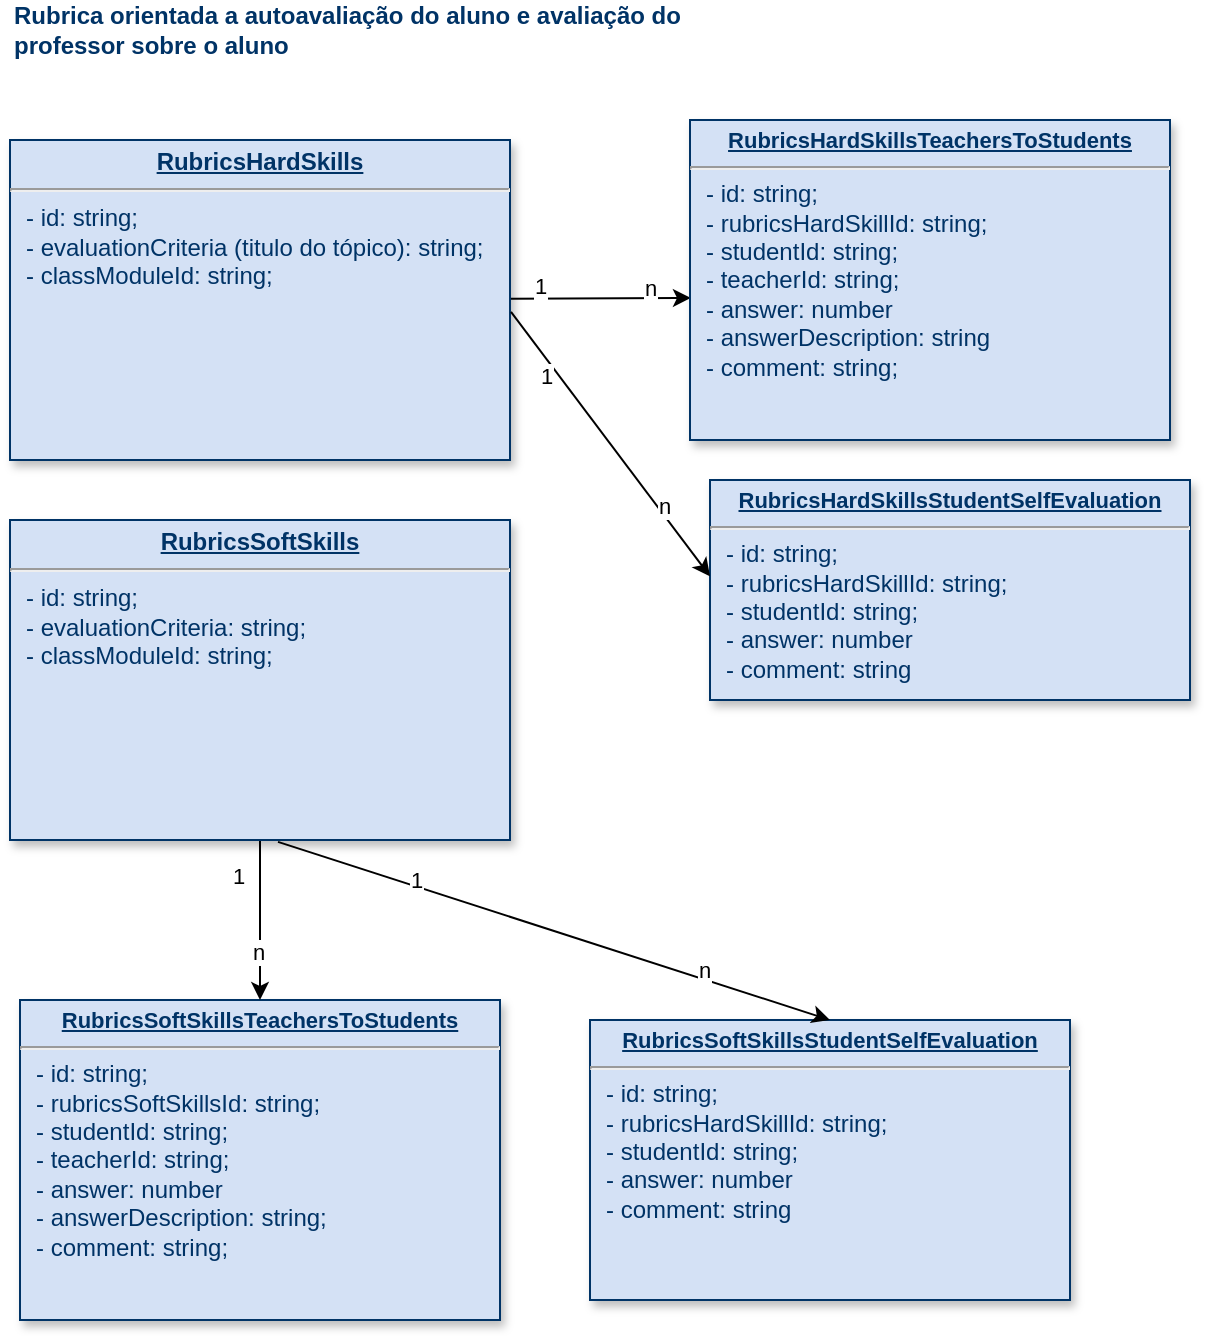 <mxfile version="20.0.2" type="github">
  <diagram name="Page-1" id="efa7a0a1-bf9b-a30e-e6df-94a7791c09e9">
    <mxGraphModel dx="798" dy="415" grid="1" gridSize="10" guides="1" tooltips="1" connect="1" arrows="1" fold="1" page="1" pageScale="1" pageWidth="826" pageHeight="1169" background="none" math="0" shadow="0">
      <root>
        <mxCell id="0" />
        <mxCell id="1" parent="0" />
        <mxCell id="NOqUeeqSE9eqxAVqKbFz-117" style="edgeStyle=none;rounded=0;orthogonalLoop=1;jettySize=auto;html=1;entryX=0.002;entryY=0.556;entryDx=0;entryDy=0;entryPerimeter=0;" edge="1" parent="1" source="25" target="NOqUeeqSE9eqxAVqKbFz-115">
          <mxGeometry relative="1" as="geometry" />
        </mxCell>
        <mxCell id="NOqUeeqSE9eqxAVqKbFz-118" value="1" style="edgeLabel;html=1;align=center;verticalAlign=middle;resizable=0;points=[];" vertex="1" connectable="0" parent="NOqUeeqSE9eqxAVqKbFz-117">
          <mxGeometry x="-0.417" y="1" relative="1" as="geometry">
            <mxPoint x="-12" y="-6" as="offset" />
          </mxGeometry>
        </mxCell>
        <mxCell id="NOqUeeqSE9eqxAVqKbFz-119" value="n" style="edgeLabel;html=1;align=center;verticalAlign=middle;resizable=0;points=[];" vertex="1" connectable="0" parent="NOqUeeqSE9eqxAVqKbFz-117">
          <mxGeometry x="0.546" y="-1" relative="1" as="geometry">
            <mxPoint y="-6" as="offset" />
          </mxGeometry>
        </mxCell>
        <mxCell id="25" value="&lt;p style=&quot;margin: 0px; margin-top: 4px; text-align: center; text-decoration: underline;&quot;&gt;&lt;strong&gt;RubricsHardSkills&lt;/strong&gt;&lt;/p&gt;&lt;hr&gt;&lt;p style=&quot;margin: 0px; margin-left: 8px;&quot;&gt;- id: string;&lt;/p&gt;&lt;p style=&quot;margin: 0px; margin-left: 8px;&quot;&gt;- evaluationCriteria (titulo do tópico): string;&lt;/p&gt;&lt;p style=&quot;margin: 0px; margin-left: 8px;&quot;&gt;&lt;span style=&quot;background-color: initial;&quot;&gt;- classModuleId: string;&lt;/span&gt;&lt;br&gt;&lt;/p&gt;&lt;p style=&quot;margin: 0px; margin-left: 8px;&quot;&gt;&lt;br&gt;&lt;/p&gt;&lt;p style=&quot;margin: 0px; margin-left: 8px;&quot;&gt;&lt;br&gt;&lt;/p&gt;&lt;p style=&quot;margin: 0px; margin-left: 8px;&quot;&gt;&lt;br&gt;&lt;/p&gt;" style="verticalAlign=top;align=left;overflow=fill;fontSize=12;fontFamily=Helvetica;html=1;strokeColor=#003366;shadow=1;fillColor=#D4E1F5;fontColor=#003366" parent="1" vertex="1">
          <mxGeometry x="50" y="110" width="250" height="160" as="geometry" />
        </mxCell>
        <mxCell id="NOqUeeqSE9eqxAVqKbFz-114" value="&lt;font color=&quot;#003366&quot;&gt;&lt;b&gt;Rubrica orientada a autoavaliação do aluno e avaliação do professor sobre o aluno&lt;/b&gt;&lt;/font&gt;&lt;br&gt;" style="text;html=1;strokeColor=none;fillColor=none;align=left;verticalAlign=middle;whiteSpace=wrap;rounded=0;" vertex="1" parent="1">
          <mxGeometry x="50" y="40" width="370" height="30" as="geometry" />
        </mxCell>
        <mxCell id="NOqUeeqSE9eqxAVqKbFz-115" value="&lt;p style=&quot;margin: 4px 0px 0px; text-align: center; text-decoration: underline; font-size: 11px;&quot;&gt;&lt;strong style=&quot;&quot;&gt;&lt;font style=&quot;font-size: 11px;&quot;&gt;RubricsHardSkillsTeachersToStudents&lt;/font&gt;&lt;/strong&gt;&lt;/p&gt;&lt;hr style=&quot;font-size: 11px;&quot;&gt;&lt;p style=&quot;margin: 0px; margin-left: 8px;&quot;&gt;- id: string;&lt;/p&gt;&lt;p style=&quot;margin: 0px; margin-left: 8px;&quot;&gt;- rubricsHardSkillId: string;&lt;/p&gt;&lt;p style=&quot;margin: 0px; margin-left: 8px;&quot;&gt;- studentId: string;&lt;/p&gt;&lt;p style=&quot;margin: 0px; margin-left: 8px;&quot;&gt;- teacherId: string;&lt;/p&gt;&lt;p style=&quot;margin: 0px 0px 0px 8px;&quot;&gt;- answer: number&lt;/p&gt;&lt;p style=&quot;margin: 0px 0px 0px 8px;&quot;&gt;- answerDescription: string&lt;/p&gt;&lt;p style=&quot;margin: 0px 0px 0px 8px;&quot;&gt;- comment: string;&lt;/p&gt;&lt;div&gt;&lt;br&gt;&lt;/div&gt;&lt;p style=&quot;margin: 0px; margin-left: 8px;&quot;&gt;&lt;br&gt;&lt;/p&gt;&lt;p style=&quot;margin: 0px; margin-left: 8px;&quot;&gt;&lt;br&gt;&lt;/p&gt;" style="verticalAlign=top;align=left;overflow=fill;fontSize=12;fontFamily=Helvetica;html=1;strokeColor=#003366;shadow=1;fillColor=#D4E1F5;fontColor=#003366" vertex="1" parent="1">
          <mxGeometry x="390" y="100" width="240" height="160" as="geometry" />
        </mxCell>
        <mxCell id="NOqUeeqSE9eqxAVqKbFz-120" value="&lt;p style=&quot;margin: 4px 0px 0px; text-align: center; text-decoration: underline; font-size: 11px;&quot;&gt;&lt;strong style=&quot;&quot;&gt;&lt;font style=&quot;font-size: 11px;&quot;&gt;RubricsHardSkillsStudentSelfEvaluation&lt;/font&gt;&lt;/strong&gt;&lt;/p&gt;&lt;hr style=&quot;font-size: 11px;&quot;&gt;&lt;p style=&quot;margin: 0px; margin-left: 8px;&quot;&gt;- id: string;&lt;/p&gt;&lt;p style=&quot;margin: 0px; margin-left: 8px;&quot;&gt;- rubricsHardSkillId: string;&lt;/p&gt;&lt;p style=&quot;margin: 0px; margin-left: 8px;&quot;&gt;- studentId: string;&lt;/p&gt;&lt;p style=&quot;margin: 0px; margin-left: 8px;&quot;&gt;&lt;span style=&quot;background-color: initial;&quot;&gt;- answer: number&lt;/span&gt;&lt;/p&gt;&lt;p style=&quot;margin: 0px; margin-left: 8px;&quot;&gt;&lt;span style=&quot;background-color: initial;&quot;&gt;- comment: string&lt;/span&gt;&lt;/p&gt;&lt;div&gt;&lt;br&gt;&lt;/div&gt;&lt;p style=&quot;margin: 0px; margin-left: 8px;&quot;&gt;&lt;br&gt;&lt;/p&gt;&lt;p style=&quot;margin: 0px; margin-left: 8px;&quot;&gt;&lt;br&gt;&lt;/p&gt;&lt;p style=&quot;margin: 0px; margin-left: 8px;&quot;&gt;&lt;br&gt;&lt;/p&gt;" style="verticalAlign=top;align=left;overflow=fill;fontSize=12;fontFamily=Helvetica;html=1;strokeColor=#003366;shadow=1;fillColor=#D4E1F5;fontColor=#003366" vertex="1" parent="1">
          <mxGeometry x="400" y="280" width="240" height="110" as="geometry" />
        </mxCell>
        <mxCell id="NOqUeeqSE9eqxAVqKbFz-121" style="edgeStyle=none;rounded=0;orthogonalLoop=1;jettySize=auto;html=1;entryX=0;entryY=0.438;entryDx=0;entryDy=0;entryPerimeter=0;exitX=1.002;exitY=0.537;exitDx=0;exitDy=0;exitPerimeter=0;" edge="1" parent="1" source="25" target="NOqUeeqSE9eqxAVqKbFz-120">
          <mxGeometry relative="1" as="geometry">
            <mxPoint x="310" y="199.397" as="sourcePoint" />
            <mxPoint x="400.48" y="198.96" as="targetPoint" />
          </mxGeometry>
        </mxCell>
        <mxCell id="NOqUeeqSE9eqxAVqKbFz-122" value="1" style="edgeLabel;html=1;align=center;verticalAlign=middle;resizable=0;points=[];" vertex="1" connectable="0" parent="NOqUeeqSE9eqxAVqKbFz-121">
          <mxGeometry x="-0.417" y="1" relative="1" as="geometry">
            <mxPoint x="-12" y="-6" as="offset" />
          </mxGeometry>
        </mxCell>
        <mxCell id="NOqUeeqSE9eqxAVqKbFz-123" value="n" style="edgeLabel;html=1;align=center;verticalAlign=middle;resizable=0;points=[];" vertex="1" connectable="0" parent="NOqUeeqSE9eqxAVqKbFz-121">
          <mxGeometry x="0.546" y="-1" relative="1" as="geometry">
            <mxPoint y="-6" as="offset" />
          </mxGeometry>
        </mxCell>
        <mxCell id="NOqUeeqSE9eqxAVqKbFz-124" value="&lt;p style=&quot;margin: 4px 0px 0px; text-align: center; text-decoration: underline; font-size: 11px;&quot;&gt;&lt;strong style=&quot;&quot;&gt;&lt;font style=&quot;font-size: 11px;&quot;&gt;RubricsSoftSkillsTeachersToStudents&lt;/font&gt;&lt;/strong&gt;&lt;/p&gt;&lt;hr style=&quot;font-size: 11px;&quot;&gt;&lt;p style=&quot;margin: 0px; margin-left: 8px;&quot;&gt;- id: string;&lt;/p&gt;&lt;p style=&quot;margin: 0px; margin-left: 8px;&quot;&gt;- rubricsSoftSkillsId: string;&lt;/p&gt;&lt;p style=&quot;margin: 0px; margin-left: 8px;&quot;&gt;- studentId: string;&lt;/p&gt;&lt;p style=&quot;margin: 0px; margin-left: 8px;&quot;&gt;- teacherId: string;&lt;/p&gt;&lt;p style=&quot;margin: 0px 0px 0px 8px;&quot;&gt;- answer: number&lt;/p&gt;&lt;p style=&quot;margin: 0px 0px 0px 8px;&quot;&gt;- answerDescription: string;&lt;/p&gt;&lt;p style=&quot;margin: 0px 0px 0px 8px;&quot;&gt;- comment: string;&lt;/p&gt;&lt;div&gt;&lt;br&gt;&lt;/div&gt;&lt;p style=&quot;margin: 0px; margin-left: 8px;&quot;&gt;&lt;br&gt;&lt;/p&gt;&lt;p style=&quot;margin: 0px; margin-left: 8px;&quot;&gt;&lt;br&gt;&lt;/p&gt;" style="verticalAlign=top;align=left;overflow=fill;fontSize=12;fontFamily=Helvetica;html=1;strokeColor=#003366;shadow=1;fillColor=#D4E1F5;fontColor=#003366" vertex="1" parent="1">
          <mxGeometry x="55" y="540" width="240" height="160" as="geometry" />
        </mxCell>
        <mxCell id="NOqUeeqSE9eqxAVqKbFz-125" style="edgeStyle=none;rounded=0;orthogonalLoop=1;jettySize=auto;html=1;entryX=0.5;entryY=0;entryDx=0;entryDy=0;" edge="1" parent="1" source="NOqUeeqSE9eqxAVqKbFz-128" target="NOqUeeqSE9eqxAVqKbFz-124">
          <mxGeometry relative="1" as="geometry">
            <mxPoint x="310.5" y="205.92" as="sourcePoint" />
            <mxPoint x="410" y="338.18" as="targetPoint" />
            <Array as="points" />
          </mxGeometry>
        </mxCell>
        <mxCell id="NOqUeeqSE9eqxAVqKbFz-126" value="1" style="edgeLabel;html=1;align=center;verticalAlign=middle;resizable=0;points=[];" vertex="1" connectable="0" parent="NOqUeeqSE9eqxAVqKbFz-125">
          <mxGeometry x="-0.417" y="1" relative="1" as="geometry">
            <mxPoint x="-12" y="-6" as="offset" />
          </mxGeometry>
        </mxCell>
        <mxCell id="NOqUeeqSE9eqxAVqKbFz-127" value="n" style="edgeLabel;html=1;align=center;verticalAlign=middle;resizable=0;points=[];" vertex="1" connectable="0" parent="NOqUeeqSE9eqxAVqKbFz-125">
          <mxGeometry x="0.546" y="-1" relative="1" as="geometry">
            <mxPoint y="-6" as="offset" />
          </mxGeometry>
        </mxCell>
        <mxCell id="NOqUeeqSE9eqxAVqKbFz-128" value="&lt;p style=&quot;margin: 0px; margin-top: 4px; text-align: center; text-decoration: underline;&quot;&gt;&lt;strong&gt;RubricsSoftSkills&lt;/strong&gt;&lt;/p&gt;&lt;hr&gt;&lt;p style=&quot;margin: 0px; margin-left: 8px;&quot;&gt;- id: string;&lt;/p&gt;&lt;p style=&quot;margin: 0px; margin-left: 8px;&quot;&gt;- evaluationCriteria: string;&lt;/p&gt;&lt;p style=&quot;margin: 0px; margin-left: 8px;&quot;&gt;&lt;span style=&quot;background-color: initial;&quot;&gt;- classModuleId: string;&lt;/span&gt;&lt;br&gt;&lt;/p&gt;&lt;p style=&quot;margin: 0px; margin-left: 8px;&quot;&gt;&lt;br&gt;&lt;/p&gt;&lt;p style=&quot;margin: 0px; margin-left: 8px;&quot;&gt;&lt;br&gt;&lt;/p&gt;&lt;p style=&quot;margin: 0px; margin-left: 8px;&quot;&gt;&lt;br&gt;&lt;/p&gt;" style="verticalAlign=top;align=left;overflow=fill;fontSize=12;fontFamily=Helvetica;html=1;strokeColor=#003366;shadow=1;fillColor=#D4E1F5;fontColor=#003366" vertex="1" parent="1">
          <mxGeometry x="50" y="300" width="250" height="160" as="geometry" />
        </mxCell>
        <mxCell id="NOqUeeqSE9eqxAVqKbFz-129" value="&lt;p style=&quot;margin: 4px 0px 0px; text-align: center; text-decoration: underline; font-size: 11px;&quot;&gt;&lt;strong style=&quot;&quot;&gt;&lt;font style=&quot;font-size: 11px;&quot;&gt;RubricsSoftSkillsStudentSelfEvaluation&lt;/font&gt;&lt;/strong&gt;&lt;/p&gt;&lt;hr style=&quot;font-size: 11px;&quot;&gt;&lt;p style=&quot;margin: 0px; margin-left: 8px;&quot;&gt;- id: string;&lt;/p&gt;&lt;p style=&quot;margin: 0px; margin-left: 8px;&quot;&gt;- rubricsHardSkillId: string;&lt;/p&gt;&lt;p style=&quot;margin: 0px; margin-left: 8px;&quot;&gt;- studentId: string;&lt;/p&gt;&lt;p style=&quot;margin: 0px; margin-left: 8px;&quot;&gt;&lt;span style=&quot;background-color: initial;&quot;&gt;- answer: number&lt;/span&gt;&lt;/p&gt;&lt;p style=&quot;margin: 0px; margin-left: 8px;&quot;&gt;&lt;span style=&quot;background-color: initial;&quot;&gt;- comment: string&lt;/span&gt;&lt;/p&gt;&lt;div&gt;&lt;br&gt;&lt;/div&gt;&lt;p style=&quot;margin: 0px; margin-left: 8px;&quot;&gt;&lt;br&gt;&lt;/p&gt;&lt;p style=&quot;margin: 0px; margin-left: 8px;&quot;&gt;&lt;br&gt;&lt;/p&gt;&lt;p style=&quot;margin: 0px; margin-left: 8px;&quot;&gt;&lt;br&gt;&lt;/p&gt;" style="verticalAlign=top;align=left;overflow=fill;fontSize=12;fontFamily=Helvetica;html=1;strokeColor=#003366;shadow=1;fillColor=#D4E1F5;fontColor=#003366" vertex="1" parent="1">
          <mxGeometry x="340" y="550" width="240" height="140" as="geometry" />
        </mxCell>
        <mxCell id="NOqUeeqSE9eqxAVqKbFz-130" style="edgeStyle=none;rounded=0;orthogonalLoop=1;jettySize=auto;html=1;entryX=0.5;entryY=0;entryDx=0;entryDy=0;exitX=0.536;exitY=1.006;exitDx=0;exitDy=0;exitPerimeter=0;" edge="1" parent="1" source="NOqUeeqSE9eqxAVqKbFz-128" target="NOqUeeqSE9eqxAVqKbFz-129">
          <mxGeometry relative="1" as="geometry">
            <mxPoint x="185" y="470.0" as="sourcePoint" />
            <mxPoint x="185" y="550" as="targetPoint" />
            <Array as="points" />
          </mxGeometry>
        </mxCell>
        <mxCell id="NOqUeeqSE9eqxAVqKbFz-131" value="1" style="edgeLabel;html=1;align=center;verticalAlign=middle;resizable=0;points=[];" vertex="1" connectable="0" parent="NOqUeeqSE9eqxAVqKbFz-130">
          <mxGeometry x="-0.417" y="1" relative="1" as="geometry">
            <mxPoint x="-12" y="-6" as="offset" />
          </mxGeometry>
        </mxCell>
        <mxCell id="NOqUeeqSE9eqxAVqKbFz-132" value="n" style="edgeLabel;html=1;align=center;verticalAlign=middle;resizable=0;points=[];" vertex="1" connectable="0" parent="NOqUeeqSE9eqxAVqKbFz-130">
          <mxGeometry x="0.546" y="-1" relative="1" as="geometry">
            <mxPoint y="-6" as="offset" />
          </mxGeometry>
        </mxCell>
      </root>
    </mxGraphModel>
  </diagram>
</mxfile>
